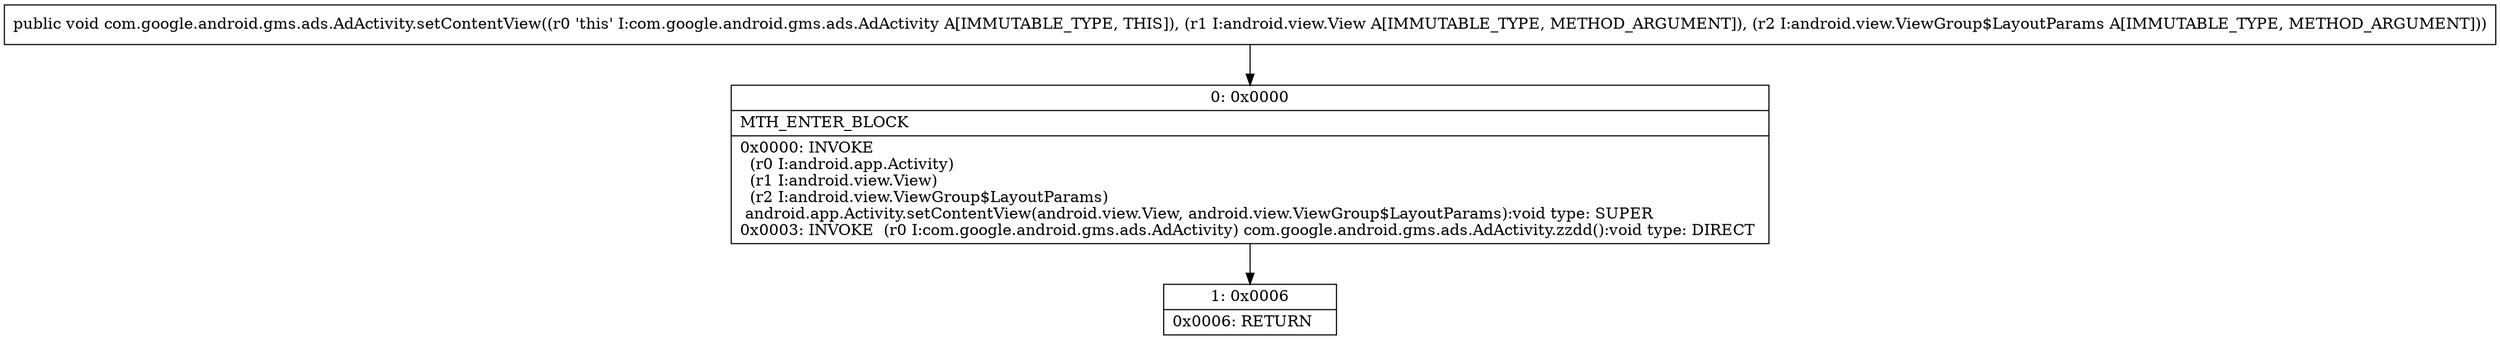 digraph "CFG forcom.google.android.gms.ads.AdActivity.setContentView(Landroid\/view\/View;Landroid\/view\/ViewGroup$LayoutParams;)V" {
Node_0 [shape=record,label="{0\:\ 0x0000|MTH_ENTER_BLOCK\l|0x0000: INVOKE  \l  (r0 I:android.app.Activity)\l  (r1 I:android.view.View)\l  (r2 I:android.view.ViewGroup$LayoutParams)\l android.app.Activity.setContentView(android.view.View, android.view.ViewGroup$LayoutParams):void type: SUPER \l0x0003: INVOKE  (r0 I:com.google.android.gms.ads.AdActivity) com.google.android.gms.ads.AdActivity.zzdd():void type: DIRECT \l}"];
Node_1 [shape=record,label="{1\:\ 0x0006|0x0006: RETURN   \l}"];
MethodNode[shape=record,label="{public void com.google.android.gms.ads.AdActivity.setContentView((r0 'this' I:com.google.android.gms.ads.AdActivity A[IMMUTABLE_TYPE, THIS]), (r1 I:android.view.View A[IMMUTABLE_TYPE, METHOD_ARGUMENT]), (r2 I:android.view.ViewGroup$LayoutParams A[IMMUTABLE_TYPE, METHOD_ARGUMENT])) }"];
MethodNode -> Node_0;
Node_0 -> Node_1;
}

